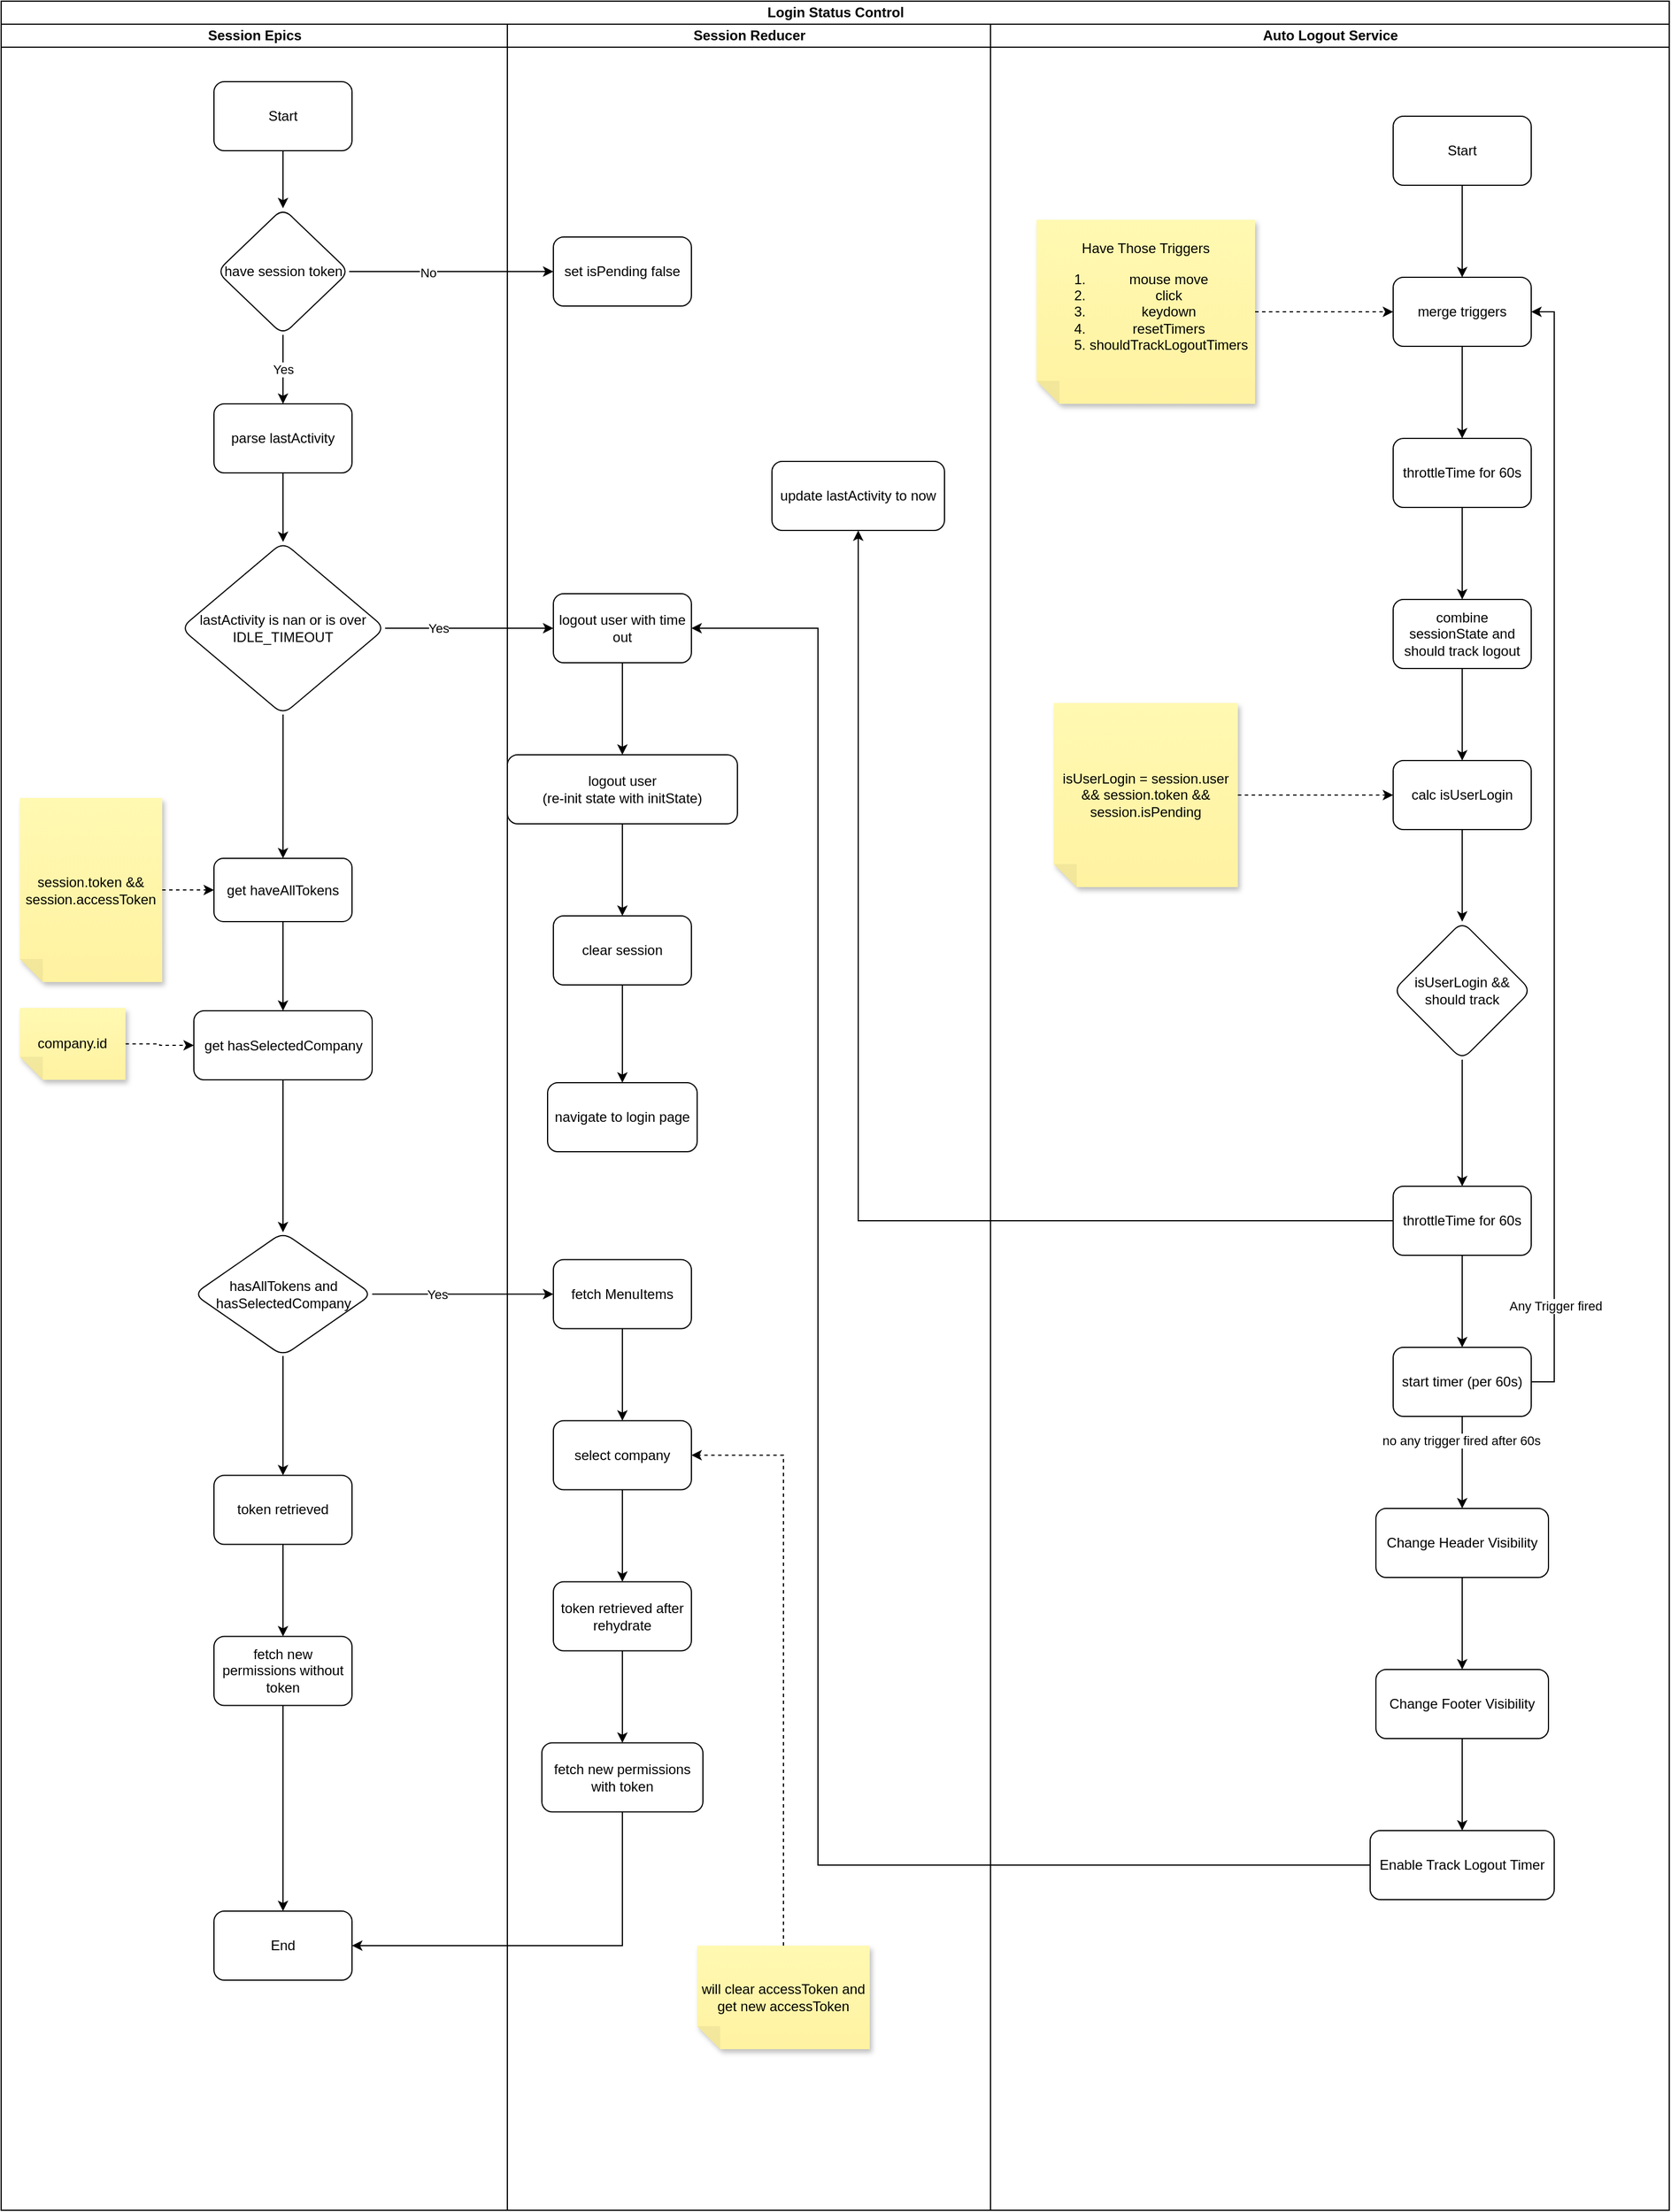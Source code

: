 <mxfile version="26.0.16">
  <diagram name="Page-1" id="S4MQcqyGjKnAV-RhAmHz">
    <mxGraphModel dx="1553" dy="1855" grid="1" gridSize="10" guides="1" tooltips="1" connect="1" arrows="1" fold="1" page="1" pageScale="1" pageWidth="690" pageHeight="980" math="0" shadow="0">
      <root>
        <mxCell id="0" />
        <mxCell id="1" parent="0" />
        <mxCell id="7M6Ktfc9YNMzdn7Puqao-2" value="Login Status Control" style="swimlane;childLayout=stackLayout;resizeParent=1;resizeParentMax=0;startSize=20;html=1;" vertex="1" parent="1">
          <mxGeometry x="40" y="-30" width="1450" height="1920" as="geometry" />
        </mxCell>
        <mxCell id="7M6Ktfc9YNMzdn7Puqao-3" value="Session Epics" style="swimlane;startSize=20;html=1;" vertex="1" parent="7M6Ktfc9YNMzdn7Puqao-2">
          <mxGeometry y="20" width="440" height="1900" as="geometry" />
        </mxCell>
        <mxCell id="7M6Ktfc9YNMzdn7Puqao-7" value="" style="edgeStyle=orthogonalEdgeStyle;rounded=0;orthogonalLoop=1;jettySize=auto;html=1;" edge="1" parent="7M6Ktfc9YNMzdn7Puqao-3" source="7M6Ktfc9YNMzdn7Puqao-1" target="7M6Ktfc9YNMzdn7Puqao-6">
          <mxGeometry relative="1" as="geometry" />
        </mxCell>
        <mxCell id="7M6Ktfc9YNMzdn7Puqao-1" value="Start" style="rounded=1;whiteSpace=wrap;html=1;" vertex="1" parent="7M6Ktfc9YNMzdn7Puqao-3">
          <mxGeometry x="185" y="50" width="120" height="60" as="geometry" />
        </mxCell>
        <mxCell id="7M6Ktfc9YNMzdn7Puqao-12" value="Yes" style="edgeStyle=orthogonalEdgeStyle;rounded=0;orthogonalLoop=1;jettySize=auto;html=1;" edge="1" parent="7M6Ktfc9YNMzdn7Puqao-3" source="7M6Ktfc9YNMzdn7Puqao-6" target="7M6Ktfc9YNMzdn7Puqao-11">
          <mxGeometry relative="1" as="geometry" />
        </mxCell>
        <mxCell id="7M6Ktfc9YNMzdn7Puqao-6" value="have session token" style="rhombus;whiteSpace=wrap;html=1;rounded=1;" vertex="1" parent="7M6Ktfc9YNMzdn7Puqao-3">
          <mxGeometry x="187.5" y="160" width="115" height="110" as="geometry" />
        </mxCell>
        <mxCell id="7M6Ktfc9YNMzdn7Puqao-14" value="" style="edgeStyle=orthogonalEdgeStyle;rounded=0;orthogonalLoop=1;jettySize=auto;html=1;" edge="1" parent="7M6Ktfc9YNMzdn7Puqao-3" source="7M6Ktfc9YNMzdn7Puqao-11" target="7M6Ktfc9YNMzdn7Puqao-13">
          <mxGeometry relative="1" as="geometry" />
        </mxCell>
        <mxCell id="7M6Ktfc9YNMzdn7Puqao-11" value="parse lastActivity" style="whiteSpace=wrap;html=1;rounded=1;" vertex="1" parent="7M6Ktfc9YNMzdn7Puqao-3">
          <mxGeometry x="185" y="330" width="120" height="60" as="geometry" />
        </mxCell>
        <mxCell id="7M6Ktfc9YNMzdn7Puqao-25" value="" style="edgeStyle=orthogonalEdgeStyle;rounded=0;orthogonalLoop=1;jettySize=auto;html=1;" edge="1" parent="7M6Ktfc9YNMzdn7Puqao-3" source="7M6Ktfc9YNMzdn7Puqao-13" target="7M6Ktfc9YNMzdn7Puqao-24">
          <mxGeometry relative="1" as="geometry" />
        </mxCell>
        <mxCell id="7M6Ktfc9YNMzdn7Puqao-13" value="lastActivity is nan or is over IDLE_TIMEOUT" style="rhombus;whiteSpace=wrap;html=1;rounded=1;" vertex="1" parent="7M6Ktfc9YNMzdn7Puqao-3">
          <mxGeometry x="156.25" y="450" width="177.5" height="150" as="geometry" />
        </mxCell>
        <mxCell id="7M6Ktfc9YNMzdn7Puqao-30" value="" style="edgeStyle=orthogonalEdgeStyle;rounded=0;orthogonalLoop=1;jettySize=auto;html=1;" edge="1" parent="7M6Ktfc9YNMzdn7Puqao-3" source="7M6Ktfc9YNMzdn7Puqao-24" target="7M6Ktfc9YNMzdn7Puqao-29">
          <mxGeometry relative="1" as="geometry" />
        </mxCell>
        <mxCell id="7M6Ktfc9YNMzdn7Puqao-24" value="get haveAllTokens" style="whiteSpace=wrap;html=1;rounded=1;" vertex="1" parent="7M6Ktfc9YNMzdn7Puqao-3">
          <mxGeometry x="185" y="725" width="120" height="55" as="geometry" />
        </mxCell>
        <mxCell id="7M6Ktfc9YNMzdn7Puqao-28" style="edgeStyle=orthogonalEdgeStyle;rounded=0;orthogonalLoop=1;jettySize=auto;html=1;entryX=0;entryY=0.5;entryDx=0;entryDy=0;dashed=1;" edge="1" parent="7M6Ktfc9YNMzdn7Puqao-3" source="7M6Ktfc9YNMzdn7Puqao-27" target="7M6Ktfc9YNMzdn7Puqao-24">
          <mxGeometry relative="1" as="geometry" />
        </mxCell>
        <mxCell id="7M6Ktfc9YNMzdn7Puqao-27" value="session.token &amp;amp;&amp;amp; session.accessToken" style="shape=note;whiteSpace=wrap;html=1;backgroundOutline=1;fontColor=#000000;darkOpacity=0.05;fillColor=#FFF9B2;strokeColor=none;fillStyle=solid;direction=west;gradientDirection=north;gradientColor=#FFF2A1;shadow=1;size=20;pointerEvents=1;" vertex="1" parent="7M6Ktfc9YNMzdn7Puqao-3">
          <mxGeometry x="16.25" y="672.5" width="123.75" height="160" as="geometry" />
        </mxCell>
        <mxCell id="7M6Ktfc9YNMzdn7Puqao-34" value="" style="edgeStyle=orthogonalEdgeStyle;rounded=0;orthogonalLoop=1;jettySize=auto;html=1;" edge="1" parent="7M6Ktfc9YNMzdn7Puqao-3" source="7M6Ktfc9YNMzdn7Puqao-29" target="7M6Ktfc9YNMzdn7Puqao-33">
          <mxGeometry relative="1" as="geometry" />
        </mxCell>
        <mxCell id="7M6Ktfc9YNMzdn7Puqao-29" value="get hasSelectedCompany" style="whiteSpace=wrap;html=1;rounded=1;" vertex="1" parent="7M6Ktfc9YNMzdn7Puqao-3">
          <mxGeometry x="167.5" y="857.5" width="155" height="60" as="geometry" />
        </mxCell>
        <mxCell id="7M6Ktfc9YNMzdn7Puqao-32" style="edgeStyle=orthogonalEdgeStyle;rounded=0;orthogonalLoop=1;jettySize=auto;html=1;entryX=0;entryY=0.5;entryDx=0;entryDy=0;dashed=1;" edge="1" parent="7M6Ktfc9YNMzdn7Puqao-3" source="7M6Ktfc9YNMzdn7Puqao-31" target="7M6Ktfc9YNMzdn7Puqao-29">
          <mxGeometry relative="1" as="geometry" />
        </mxCell>
        <mxCell id="7M6Ktfc9YNMzdn7Puqao-31" value="company.id" style="shape=note;whiteSpace=wrap;html=1;backgroundOutline=1;fontColor=#000000;darkOpacity=0.05;fillColor=#FFF9B2;strokeColor=none;fillStyle=solid;direction=west;gradientDirection=north;gradientColor=#FFF2A1;shadow=1;size=20;pointerEvents=1;" vertex="1" parent="7M6Ktfc9YNMzdn7Puqao-3">
          <mxGeometry x="16.25" y="855" width="91.87" height="62.5" as="geometry" />
        </mxCell>
        <mxCell id="7M6Ktfc9YNMzdn7Puqao-43" value="" style="edgeStyle=orthogonalEdgeStyle;rounded=0;orthogonalLoop=1;jettySize=auto;html=1;" edge="1" parent="7M6Ktfc9YNMzdn7Puqao-3" source="7M6Ktfc9YNMzdn7Puqao-33" target="7M6Ktfc9YNMzdn7Puqao-42">
          <mxGeometry relative="1" as="geometry" />
        </mxCell>
        <mxCell id="7M6Ktfc9YNMzdn7Puqao-33" value="hasAllTokens and hasSelectedCompany" style="rhombus;whiteSpace=wrap;html=1;rounded=1;" vertex="1" parent="7M6Ktfc9YNMzdn7Puqao-3">
          <mxGeometry x="167.5" y="1050" width="155" height="107.5" as="geometry" />
        </mxCell>
        <mxCell id="7M6Ktfc9YNMzdn7Puqao-49" value="" style="edgeStyle=orthogonalEdgeStyle;rounded=0;orthogonalLoop=1;jettySize=auto;html=1;" edge="1" parent="7M6Ktfc9YNMzdn7Puqao-3" source="7M6Ktfc9YNMzdn7Puqao-42" target="7M6Ktfc9YNMzdn7Puqao-48">
          <mxGeometry relative="1" as="geometry" />
        </mxCell>
        <mxCell id="7M6Ktfc9YNMzdn7Puqao-42" value="token retrieved" style="whiteSpace=wrap;html=1;rounded=1;" vertex="1" parent="7M6Ktfc9YNMzdn7Puqao-3">
          <mxGeometry x="185" y="1261.25" width="120" height="60" as="geometry" />
        </mxCell>
        <mxCell id="7M6Ktfc9YNMzdn7Puqao-53" style="edgeStyle=orthogonalEdgeStyle;rounded=0;orthogonalLoop=1;jettySize=auto;html=1;" edge="1" parent="7M6Ktfc9YNMzdn7Puqao-3" source="7M6Ktfc9YNMzdn7Puqao-48" target="7M6Ktfc9YNMzdn7Puqao-51">
          <mxGeometry relative="1" as="geometry" />
        </mxCell>
        <mxCell id="7M6Ktfc9YNMzdn7Puqao-48" value="fetch new permissions without token" style="whiteSpace=wrap;html=1;rounded=1;" vertex="1" parent="7M6Ktfc9YNMzdn7Puqao-3">
          <mxGeometry x="185" y="1401.25" width="120" height="60" as="geometry" />
        </mxCell>
        <mxCell id="7M6Ktfc9YNMzdn7Puqao-51" value="End" style="whiteSpace=wrap;html=1;rounded=1;" vertex="1" parent="7M6Ktfc9YNMzdn7Puqao-3">
          <mxGeometry x="185" y="1640" width="120" height="60" as="geometry" />
        </mxCell>
        <mxCell id="7M6Ktfc9YNMzdn7Puqao-4" value="Session Reducer" style="swimlane;startSize=20;html=1;" vertex="1" parent="7M6Ktfc9YNMzdn7Puqao-2">
          <mxGeometry x="440" y="20" width="420" height="1900" as="geometry" />
        </mxCell>
        <mxCell id="7M6Ktfc9YNMzdn7Puqao-8" value="set isPending false" style="whiteSpace=wrap;html=1;rounded=1;" vertex="1" parent="7M6Ktfc9YNMzdn7Puqao-4">
          <mxGeometry x="40" y="185" width="120" height="60" as="geometry" />
        </mxCell>
        <mxCell id="7M6Ktfc9YNMzdn7Puqao-19" value="" style="edgeStyle=orthogonalEdgeStyle;rounded=0;orthogonalLoop=1;jettySize=auto;html=1;" edge="1" parent="7M6Ktfc9YNMzdn7Puqao-4" source="7M6Ktfc9YNMzdn7Puqao-15" target="7M6Ktfc9YNMzdn7Puqao-18">
          <mxGeometry relative="1" as="geometry" />
        </mxCell>
        <mxCell id="7M6Ktfc9YNMzdn7Puqao-15" value="logout user with time out" style="whiteSpace=wrap;html=1;rounded=1;" vertex="1" parent="7M6Ktfc9YNMzdn7Puqao-4">
          <mxGeometry x="40" y="495" width="120" height="60" as="geometry" />
        </mxCell>
        <mxCell id="7M6Ktfc9YNMzdn7Puqao-21" value="" style="edgeStyle=orthogonalEdgeStyle;rounded=0;orthogonalLoop=1;jettySize=auto;html=1;" edge="1" parent="7M6Ktfc9YNMzdn7Puqao-4" source="7M6Ktfc9YNMzdn7Puqao-18" target="7M6Ktfc9YNMzdn7Puqao-20">
          <mxGeometry relative="1" as="geometry" />
        </mxCell>
        <mxCell id="7M6Ktfc9YNMzdn7Puqao-18" value="logout user&lt;br&gt;(re-init state with initState)" style="whiteSpace=wrap;html=1;rounded=1;" vertex="1" parent="7M6Ktfc9YNMzdn7Puqao-4">
          <mxGeometry y="635" width="200" height="60" as="geometry" />
        </mxCell>
        <mxCell id="7M6Ktfc9YNMzdn7Puqao-23" value="" style="edgeStyle=orthogonalEdgeStyle;rounded=0;orthogonalLoop=1;jettySize=auto;html=1;" edge="1" parent="7M6Ktfc9YNMzdn7Puqao-4" source="7M6Ktfc9YNMzdn7Puqao-20" target="7M6Ktfc9YNMzdn7Puqao-22">
          <mxGeometry relative="1" as="geometry" />
        </mxCell>
        <mxCell id="7M6Ktfc9YNMzdn7Puqao-20" value="clear session" style="whiteSpace=wrap;html=1;rounded=1;" vertex="1" parent="7M6Ktfc9YNMzdn7Puqao-4">
          <mxGeometry x="40" y="775" width="120" height="60" as="geometry" />
        </mxCell>
        <mxCell id="7M6Ktfc9YNMzdn7Puqao-22" value="navigate to login page" style="whiteSpace=wrap;html=1;rounded=1;" vertex="1" parent="7M6Ktfc9YNMzdn7Puqao-4">
          <mxGeometry x="35" y="920" width="130" height="60" as="geometry" />
        </mxCell>
        <mxCell id="7M6Ktfc9YNMzdn7Puqao-38" value="" style="edgeStyle=orthogonalEdgeStyle;rounded=0;orthogonalLoop=1;jettySize=auto;html=1;" edge="1" parent="7M6Ktfc9YNMzdn7Puqao-4" source="7M6Ktfc9YNMzdn7Puqao-35" target="7M6Ktfc9YNMzdn7Puqao-37">
          <mxGeometry relative="1" as="geometry" />
        </mxCell>
        <mxCell id="7M6Ktfc9YNMzdn7Puqao-35" value="fetch MenuItems" style="whiteSpace=wrap;html=1;rounded=1;" vertex="1" parent="7M6Ktfc9YNMzdn7Puqao-4">
          <mxGeometry x="40" y="1073.75" width="120" height="60" as="geometry" />
        </mxCell>
        <mxCell id="7M6Ktfc9YNMzdn7Puqao-40" value="" style="edgeStyle=orthogonalEdgeStyle;rounded=0;orthogonalLoop=1;jettySize=auto;html=1;" edge="1" parent="7M6Ktfc9YNMzdn7Puqao-4" source="7M6Ktfc9YNMzdn7Puqao-37" target="7M6Ktfc9YNMzdn7Puqao-39">
          <mxGeometry relative="1" as="geometry" />
        </mxCell>
        <mxCell id="7M6Ktfc9YNMzdn7Puqao-37" value="select company" style="whiteSpace=wrap;html=1;rounded=1;" vertex="1" parent="7M6Ktfc9YNMzdn7Puqao-4">
          <mxGeometry x="40" y="1213.75" width="120" height="60" as="geometry" />
        </mxCell>
        <mxCell id="7M6Ktfc9YNMzdn7Puqao-47" value="" style="edgeStyle=orthogonalEdgeStyle;rounded=0;orthogonalLoop=1;jettySize=auto;html=1;" edge="1" parent="7M6Ktfc9YNMzdn7Puqao-4" source="7M6Ktfc9YNMzdn7Puqao-39" target="7M6Ktfc9YNMzdn7Puqao-46">
          <mxGeometry relative="1" as="geometry" />
        </mxCell>
        <mxCell id="7M6Ktfc9YNMzdn7Puqao-39" value="token retrieved after rehydrate" style="whiteSpace=wrap;html=1;rounded=1;" vertex="1" parent="7M6Ktfc9YNMzdn7Puqao-4">
          <mxGeometry x="40" y="1353.75" width="120" height="60" as="geometry" />
        </mxCell>
        <mxCell id="7M6Ktfc9YNMzdn7Puqao-45" style="edgeStyle=orthogonalEdgeStyle;rounded=0;orthogonalLoop=1;jettySize=auto;html=1;entryX=1;entryY=0.5;entryDx=0;entryDy=0;dashed=1;exitX=0.5;exitY=1;exitDx=0;exitDy=0;exitPerimeter=0;" edge="1" parent="7M6Ktfc9YNMzdn7Puqao-4" source="7M6Ktfc9YNMzdn7Puqao-44" target="7M6Ktfc9YNMzdn7Puqao-37">
          <mxGeometry relative="1" as="geometry" />
        </mxCell>
        <mxCell id="7M6Ktfc9YNMzdn7Puqao-44" value="will clear accessToken and get new accessToken" style="shape=note;whiteSpace=wrap;html=1;backgroundOutline=1;fontColor=#000000;darkOpacity=0.05;fillColor=#FFF9B2;strokeColor=none;fillStyle=solid;direction=west;gradientDirection=north;gradientColor=#FFF2A1;shadow=1;size=20;pointerEvents=1;" vertex="1" parent="7M6Ktfc9YNMzdn7Puqao-4">
          <mxGeometry x="165" y="1670" width="150" height="90" as="geometry" />
        </mxCell>
        <mxCell id="7M6Ktfc9YNMzdn7Puqao-46" value="fetch new permissions with token" style="whiteSpace=wrap;html=1;rounded=1;" vertex="1" parent="7M6Ktfc9YNMzdn7Puqao-4">
          <mxGeometry x="30" y="1493.75" width="140" height="60" as="geometry" />
        </mxCell>
        <mxCell id="7M6Ktfc9YNMzdn7Puqao-75" value="update lastActivity to now" style="rounded=1;whiteSpace=wrap;html=1;" vertex="1" parent="7M6Ktfc9YNMzdn7Puqao-4">
          <mxGeometry x="230" y="380" width="150" height="60" as="geometry" />
        </mxCell>
        <mxCell id="7M6Ktfc9YNMzdn7Puqao-9" value="" style="edgeStyle=orthogonalEdgeStyle;rounded=0;orthogonalLoop=1;jettySize=auto;html=1;" edge="1" parent="7M6Ktfc9YNMzdn7Puqao-2" source="7M6Ktfc9YNMzdn7Puqao-6" target="7M6Ktfc9YNMzdn7Puqao-8">
          <mxGeometry relative="1" as="geometry" />
        </mxCell>
        <mxCell id="7M6Ktfc9YNMzdn7Puqao-10" value="No" style="edgeLabel;html=1;align=center;verticalAlign=middle;resizable=0;points=[];" vertex="1" connectable="0" parent="7M6Ktfc9YNMzdn7Puqao-9">
          <mxGeometry x="-0.243" y="-1" relative="1" as="geometry">
            <mxPoint x="1" as="offset" />
          </mxGeometry>
        </mxCell>
        <mxCell id="7M6Ktfc9YNMzdn7Puqao-16" value="" style="edgeStyle=orthogonalEdgeStyle;rounded=0;orthogonalLoop=1;jettySize=auto;html=1;" edge="1" parent="7M6Ktfc9YNMzdn7Puqao-2" source="7M6Ktfc9YNMzdn7Puqao-13" target="7M6Ktfc9YNMzdn7Puqao-15">
          <mxGeometry relative="1" as="geometry" />
        </mxCell>
        <mxCell id="7M6Ktfc9YNMzdn7Puqao-17" value="Yes" style="edgeLabel;html=1;align=center;verticalAlign=middle;resizable=0;points=[];" vertex="1" connectable="0" parent="7M6Ktfc9YNMzdn7Puqao-16">
          <mxGeometry x="-0.376" relative="1" as="geometry">
            <mxPoint as="offset" />
          </mxGeometry>
        </mxCell>
        <mxCell id="7M6Ktfc9YNMzdn7Puqao-36" value="" style="edgeStyle=orthogonalEdgeStyle;rounded=0;orthogonalLoop=1;jettySize=auto;html=1;" edge="1" parent="7M6Ktfc9YNMzdn7Puqao-2" source="7M6Ktfc9YNMzdn7Puqao-33" target="7M6Ktfc9YNMzdn7Puqao-35">
          <mxGeometry relative="1" as="geometry" />
        </mxCell>
        <mxCell id="7M6Ktfc9YNMzdn7Puqao-41" value="Yes" style="edgeLabel;html=1;align=center;verticalAlign=middle;resizable=0;points=[];" vertex="1" connectable="0" parent="7M6Ktfc9YNMzdn7Puqao-36">
          <mxGeometry x="-0.286" relative="1" as="geometry">
            <mxPoint as="offset" />
          </mxGeometry>
        </mxCell>
        <mxCell id="7M6Ktfc9YNMzdn7Puqao-52" value="" style="edgeStyle=orthogonalEdgeStyle;rounded=0;orthogonalLoop=1;jettySize=auto;html=1;exitX=0.5;exitY=1;exitDx=0;exitDy=0;entryX=1;entryY=0.5;entryDx=0;entryDy=0;" edge="1" parent="7M6Ktfc9YNMzdn7Puqao-2" source="7M6Ktfc9YNMzdn7Puqao-46" target="7M6Ktfc9YNMzdn7Puqao-51">
          <mxGeometry relative="1" as="geometry" />
        </mxCell>
        <mxCell id="7M6Ktfc9YNMzdn7Puqao-76" style="edgeStyle=orthogonalEdgeStyle;rounded=0;orthogonalLoop=1;jettySize=auto;html=1;exitX=0;exitY=0.5;exitDx=0;exitDy=0;" edge="1" parent="7M6Ktfc9YNMzdn7Puqao-2" source="7M6Ktfc9YNMzdn7Puqao-70" target="7M6Ktfc9YNMzdn7Puqao-75">
          <mxGeometry relative="1" as="geometry" />
        </mxCell>
        <mxCell id="7M6Ktfc9YNMzdn7Puqao-5" value="Auto Logout Service" style="swimlane;startSize=20;html=1;" vertex="1" parent="7M6Ktfc9YNMzdn7Puqao-2">
          <mxGeometry x="860" y="20" width="590" height="1900" as="geometry" />
        </mxCell>
        <mxCell id="7M6Ktfc9YNMzdn7Puqao-57" value="" style="edgeStyle=orthogonalEdgeStyle;rounded=0;orthogonalLoop=1;jettySize=auto;html=1;" edge="1" parent="7M6Ktfc9YNMzdn7Puqao-5" source="7M6Ktfc9YNMzdn7Puqao-55" target="7M6Ktfc9YNMzdn7Puqao-56">
          <mxGeometry relative="1" as="geometry" />
        </mxCell>
        <mxCell id="7M6Ktfc9YNMzdn7Puqao-55" value="Start" style="rounded=1;whiteSpace=wrap;html=1;" vertex="1" parent="7M6Ktfc9YNMzdn7Puqao-5">
          <mxGeometry x="350" y="80" width="120" height="60" as="geometry" />
        </mxCell>
        <mxCell id="7M6Ktfc9YNMzdn7Puqao-61" value="" style="edgeStyle=orthogonalEdgeStyle;rounded=0;orthogonalLoop=1;jettySize=auto;html=1;" edge="1" parent="7M6Ktfc9YNMzdn7Puqao-5" source="7M6Ktfc9YNMzdn7Puqao-56" target="7M6Ktfc9YNMzdn7Puqao-60">
          <mxGeometry relative="1" as="geometry" />
        </mxCell>
        <mxCell id="7M6Ktfc9YNMzdn7Puqao-56" value="merge triggers" style="whiteSpace=wrap;html=1;rounded=1;" vertex="1" parent="7M6Ktfc9YNMzdn7Puqao-5">
          <mxGeometry x="350" y="220" width="120" height="60" as="geometry" />
        </mxCell>
        <mxCell id="7M6Ktfc9YNMzdn7Puqao-59" style="edgeStyle=orthogonalEdgeStyle;rounded=0;orthogonalLoop=1;jettySize=auto;html=1;entryX=0;entryY=0.5;entryDx=0;entryDy=0;dashed=1;exitX=0;exitY=0.5;exitDx=0;exitDy=0;exitPerimeter=0;" edge="1" parent="7M6Ktfc9YNMzdn7Puqao-5" source="7M6Ktfc9YNMzdn7Puqao-58" target="7M6Ktfc9YNMzdn7Puqao-56">
          <mxGeometry relative="1" as="geometry">
            <mxPoint x="340" y="250" as="sourcePoint" />
          </mxGeometry>
        </mxCell>
        <mxCell id="7M6Ktfc9YNMzdn7Puqao-58" value="&lt;div&gt;Have Those Triggers&lt;/div&gt;&lt;ol&gt;&lt;li&gt;mouse move&lt;/li&gt;&lt;li&gt;click&lt;/li&gt;&lt;li&gt;keydown&lt;/li&gt;&lt;li&gt;resetTimers&lt;/li&gt;&lt;li&gt;shouldTrackLogoutTimers&lt;/li&gt;&lt;/ol&gt;&lt;div&gt;&lt;div&gt;&lt;br&gt;&lt;/div&gt;&lt;/div&gt;" style="shape=note;whiteSpace=wrap;html=1;backgroundOutline=1;fontColor=#000000;darkOpacity=0.05;fillColor=#FFF9B2;strokeColor=none;fillStyle=solid;direction=west;gradientDirection=north;gradientColor=#FFF2A1;shadow=1;size=20;pointerEvents=1;" vertex="1" parent="7M6Ktfc9YNMzdn7Puqao-5">
          <mxGeometry x="40" y="170" width="190" height="160" as="geometry" />
        </mxCell>
        <mxCell id="7M6Ktfc9YNMzdn7Puqao-63" value="" style="edgeStyle=orthogonalEdgeStyle;rounded=0;orthogonalLoop=1;jettySize=auto;html=1;" edge="1" parent="7M6Ktfc9YNMzdn7Puqao-5" source="7M6Ktfc9YNMzdn7Puqao-60" target="7M6Ktfc9YNMzdn7Puqao-62">
          <mxGeometry relative="1" as="geometry" />
        </mxCell>
        <mxCell id="7M6Ktfc9YNMzdn7Puqao-60" value="throttleTime for 60s" style="whiteSpace=wrap;html=1;rounded=1;" vertex="1" parent="7M6Ktfc9YNMzdn7Puqao-5">
          <mxGeometry x="350" y="360" width="120" height="60" as="geometry" />
        </mxCell>
        <mxCell id="7M6Ktfc9YNMzdn7Puqao-65" value="" style="edgeStyle=orthogonalEdgeStyle;rounded=0;orthogonalLoop=1;jettySize=auto;html=1;" edge="1" parent="7M6Ktfc9YNMzdn7Puqao-5" source="7M6Ktfc9YNMzdn7Puqao-62" target="7M6Ktfc9YNMzdn7Puqao-64">
          <mxGeometry relative="1" as="geometry" />
        </mxCell>
        <mxCell id="7M6Ktfc9YNMzdn7Puqao-62" value="combine&lt;br&gt;sessionState and should track logout" style="whiteSpace=wrap;html=1;rounded=1;" vertex="1" parent="7M6Ktfc9YNMzdn7Puqao-5">
          <mxGeometry x="350" y="500" width="120" height="60" as="geometry" />
        </mxCell>
        <mxCell id="7M6Ktfc9YNMzdn7Puqao-69" value="" style="edgeStyle=orthogonalEdgeStyle;rounded=0;orthogonalLoop=1;jettySize=auto;html=1;" edge="1" parent="7M6Ktfc9YNMzdn7Puqao-5" source="7M6Ktfc9YNMzdn7Puqao-64" target="7M6Ktfc9YNMzdn7Puqao-68">
          <mxGeometry relative="1" as="geometry" />
        </mxCell>
        <mxCell id="7M6Ktfc9YNMzdn7Puqao-64" value="calc isUserLogin" style="whiteSpace=wrap;html=1;rounded=1;" vertex="1" parent="7M6Ktfc9YNMzdn7Puqao-5">
          <mxGeometry x="350" y="640" width="120" height="60" as="geometry" />
        </mxCell>
        <mxCell id="7M6Ktfc9YNMzdn7Puqao-67" style="edgeStyle=orthogonalEdgeStyle;rounded=0;orthogonalLoop=1;jettySize=auto;html=1;exitX=0;exitY=0.5;exitDx=0;exitDy=0;exitPerimeter=0;entryX=0;entryY=0.5;entryDx=0;entryDy=0;dashed=1;" edge="1" parent="7M6Ktfc9YNMzdn7Puqao-5" source="7M6Ktfc9YNMzdn7Puqao-66" target="7M6Ktfc9YNMzdn7Puqao-64">
          <mxGeometry relative="1" as="geometry" />
        </mxCell>
        <mxCell id="7M6Ktfc9YNMzdn7Puqao-66" value="isUserLogin = session.user &amp;amp;&amp;amp; session.token &amp;amp;&amp;amp; session.isPending" style="shape=note;whiteSpace=wrap;html=1;backgroundOutline=1;fontColor=#000000;darkOpacity=0.05;fillColor=#FFF9B2;strokeColor=none;fillStyle=solid;direction=west;gradientDirection=north;gradientColor=#FFF2A1;shadow=1;size=20;pointerEvents=1;" vertex="1" parent="7M6Ktfc9YNMzdn7Puqao-5">
          <mxGeometry x="55" y="590" width="160" height="160" as="geometry" />
        </mxCell>
        <mxCell id="7M6Ktfc9YNMzdn7Puqao-71" value="" style="edgeStyle=orthogonalEdgeStyle;rounded=0;orthogonalLoop=1;jettySize=auto;html=1;" edge="1" parent="7M6Ktfc9YNMzdn7Puqao-5" source="7M6Ktfc9YNMzdn7Puqao-68" target="7M6Ktfc9YNMzdn7Puqao-70">
          <mxGeometry relative="1" as="geometry" />
        </mxCell>
        <mxCell id="7M6Ktfc9YNMzdn7Puqao-68" value="isUserLogin &amp;amp;&amp;amp; should track" style="rhombus;whiteSpace=wrap;html=1;rounded=1;" vertex="1" parent="7M6Ktfc9YNMzdn7Puqao-5">
          <mxGeometry x="350" y="780" width="120" height="120" as="geometry" />
        </mxCell>
        <mxCell id="7M6Ktfc9YNMzdn7Puqao-78" value="" style="edgeStyle=orthogonalEdgeStyle;rounded=0;orthogonalLoop=1;jettySize=auto;html=1;" edge="1" parent="7M6Ktfc9YNMzdn7Puqao-5" source="7M6Ktfc9YNMzdn7Puqao-70" target="7M6Ktfc9YNMzdn7Puqao-77">
          <mxGeometry relative="1" as="geometry" />
        </mxCell>
        <mxCell id="7M6Ktfc9YNMzdn7Puqao-70" value="throttleTime for 60s" style="whiteSpace=wrap;html=1;rounded=1;" vertex="1" parent="7M6Ktfc9YNMzdn7Puqao-5">
          <mxGeometry x="350" y="1010" width="120" height="60" as="geometry" />
        </mxCell>
        <mxCell id="7M6Ktfc9YNMzdn7Puqao-79" style="edgeStyle=orthogonalEdgeStyle;rounded=0;orthogonalLoop=1;jettySize=auto;html=1;entryX=1;entryY=0.5;entryDx=0;entryDy=0;" edge="1" parent="7M6Ktfc9YNMzdn7Puqao-5" source="7M6Ktfc9YNMzdn7Puqao-77" target="7M6Ktfc9YNMzdn7Puqao-56">
          <mxGeometry relative="1" as="geometry">
            <mxPoint x="660" y="1180" as="targetPoint" />
            <Array as="points">
              <mxPoint x="490" y="1180" />
              <mxPoint x="490" y="250" />
            </Array>
          </mxGeometry>
        </mxCell>
        <mxCell id="7M6Ktfc9YNMzdn7Puqao-80" value="Any Trigger fired" style="edgeLabel;html=1;align=center;verticalAlign=middle;resizable=0;points=[];" vertex="1" connectable="0" parent="7M6Ktfc9YNMzdn7Puqao-79">
          <mxGeometry x="-0.823" y="-1" relative="1" as="geometry">
            <mxPoint as="offset" />
          </mxGeometry>
        </mxCell>
        <mxCell id="7M6Ktfc9YNMzdn7Puqao-82" value="" style="edgeStyle=orthogonalEdgeStyle;rounded=0;orthogonalLoop=1;jettySize=auto;html=1;" edge="1" parent="7M6Ktfc9YNMzdn7Puqao-5" source="7M6Ktfc9YNMzdn7Puqao-77" target="7M6Ktfc9YNMzdn7Puqao-81">
          <mxGeometry relative="1" as="geometry" />
        </mxCell>
        <mxCell id="7M6Ktfc9YNMzdn7Puqao-83" value="no any trigger fired after 60s" style="edgeLabel;html=1;align=center;verticalAlign=middle;resizable=0;points=[];" vertex="1" connectable="0" parent="7M6Ktfc9YNMzdn7Puqao-82">
          <mxGeometry x="-0.478" y="-1" relative="1" as="geometry">
            <mxPoint as="offset" />
          </mxGeometry>
        </mxCell>
        <mxCell id="7M6Ktfc9YNMzdn7Puqao-77" value="start timer (per 60s)" style="whiteSpace=wrap;html=1;rounded=1;" vertex="1" parent="7M6Ktfc9YNMzdn7Puqao-5">
          <mxGeometry x="350" y="1150" width="120" height="60" as="geometry" />
        </mxCell>
        <mxCell id="7M6Ktfc9YNMzdn7Puqao-85" value="" style="edgeStyle=orthogonalEdgeStyle;rounded=0;orthogonalLoop=1;jettySize=auto;html=1;" edge="1" parent="7M6Ktfc9YNMzdn7Puqao-5" source="7M6Ktfc9YNMzdn7Puqao-81" target="7M6Ktfc9YNMzdn7Puqao-84">
          <mxGeometry relative="1" as="geometry" />
        </mxCell>
        <mxCell id="7M6Ktfc9YNMzdn7Puqao-81" value="Change Header Visibility" style="whiteSpace=wrap;html=1;rounded=1;" vertex="1" parent="7M6Ktfc9YNMzdn7Puqao-5">
          <mxGeometry x="335" y="1290" width="150" height="60" as="geometry" />
        </mxCell>
        <mxCell id="7M6Ktfc9YNMzdn7Puqao-87" value="" style="edgeStyle=orthogonalEdgeStyle;rounded=0;orthogonalLoop=1;jettySize=auto;html=1;" edge="1" parent="7M6Ktfc9YNMzdn7Puqao-5" source="7M6Ktfc9YNMzdn7Puqao-84" target="7M6Ktfc9YNMzdn7Puqao-86">
          <mxGeometry relative="1" as="geometry" />
        </mxCell>
        <mxCell id="7M6Ktfc9YNMzdn7Puqao-84" value="Change Footer Visibility" style="whiteSpace=wrap;html=1;rounded=1;" vertex="1" parent="7M6Ktfc9YNMzdn7Puqao-5">
          <mxGeometry x="335" y="1430" width="150" height="60" as="geometry" />
        </mxCell>
        <mxCell id="7M6Ktfc9YNMzdn7Puqao-86" value="Enable Track Logout Timer" style="whiteSpace=wrap;html=1;rounded=1;" vertex="1" parent="7M6Ktfc9YNMzdn7Puqao-5">
          <mxGeometry x="330" y="1570" width="160" height="60" as="geometry" />
        </mxCell>
        <mxCell id="7M6Ktfc9YNMzdn7Puqao-89" value="" style="edgeStyle=orthogonalEdgeStyle;rounded=0;orthogonalLoop=1;jettySize=auto;html=1;entryX=1;entryY=0.5;entryDx=0;entryDy=0;" edge="1" parent="7M6Ktfc9YNMzdn7Puqao-2" source="7M6Ktfc9YNMzdn7Puqao-86" target="7M6Ktfc9YNMzdn7Puqao-15">
          <mxGeometry relative="1" as="geometry">
            <mxPoint x="1240" y="1730" as="targetPoint" />
            <Array as="points">
              <mxPoint x="710" y="1620" />
              <mxPoint x="710" y="545" />
            </Array>
          </mxGeometry>
        </mxCell>
      </root>
    </mxGraphModel>
  </diagram>
</mxfile>
